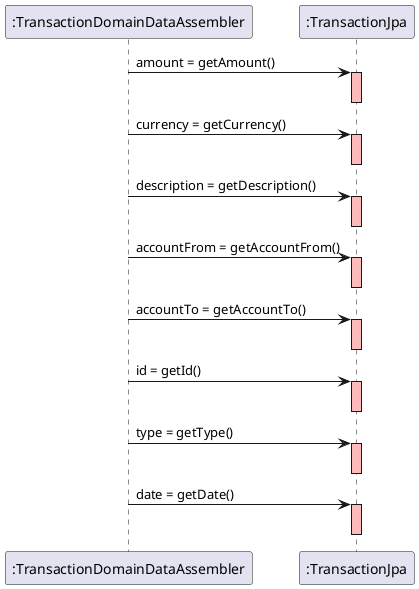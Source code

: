@startuml


":TransactionDomainDataAssembler"->":TransactionJpa" : amount = getAmount()
activate ":TransactionJpa" #FFBBBB
deactivate ":TransactionJpa"
":TransactionDomainDataAssembler"->":TransactionJpa" : currency = getCurrency()
activate ":TransactionJpa" #FFBBBB
deactivate ":TransactionJpa"
":TransactionDomainDataAssembler"->":TransactionJpa" : description = getDescription()
activate ":TransactionJpa" #FFBBBB
deactivate ":TransactionJpa"
":TransactionDomainDataAssembler"->":TransactionJpa" : accountFrom = getAccountFrom()
activate ":TransactionJpa" #FFBBBB
deactivate ":TransactionJpa"
":TransactionDomainDataAssembler"->":TransactionJpa" : accountTo = getAccountTo()
activate ":TransactionJpa" #FFBBBB
deactivate ":TransactionJpa"
":TransactionDomainDataAssembler"->":TransactionJpa" : id = getId()
activate ":TransactionJpa" #FFBBBB
deactivate ":TransactionJpa"
":TransactionDomainDataAssembler"->":TransactionJpa" : type = getType()
activate ":TransactionJpa" #FFBBBB
deactivate ":TransactionJpa"
":TransactionDomainDataAssembler"->":TransactionJpa" : date = getDate()
activate ":TransactionJpa" #FFBBBB
deactivate ":TransactionJpa"



@enduml